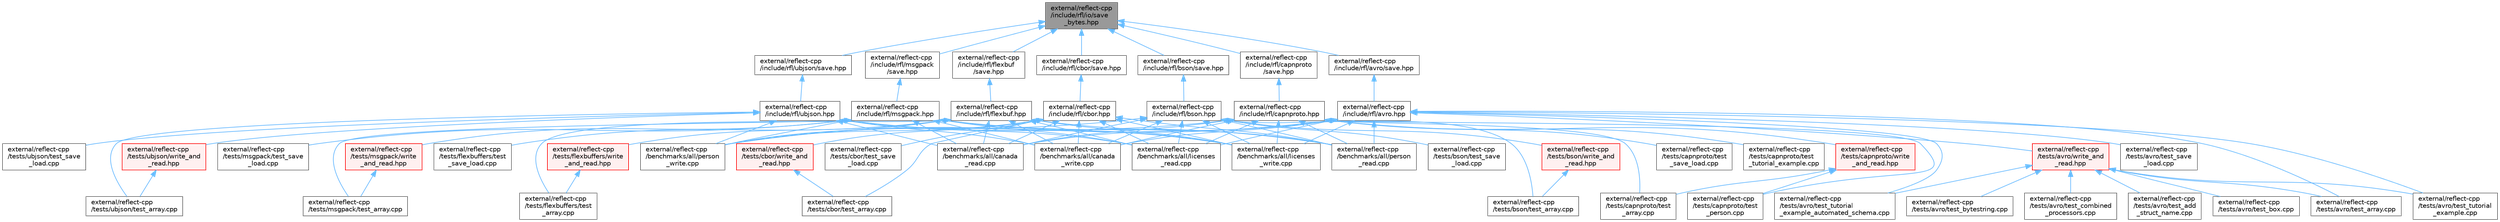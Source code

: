 digraph "external/reflect-cpp/include/rfl/io/save_bytes.hpp"
{
 // LATEX_PDF_SIZE
  bgcolor="transparent";
  edge [fontname=Helvetica,fontsize=10,labelfontname=Helvetica,labelfontsize=10];
  node [fontname=Helvetica,fontsize=10,shape=box,height=0.2,width=0.4];
  Node1 [id="Node000001",label="external/reflect-cpp\l/include/rfl/io/save\l_bytes.hpp",height=0.2,width=0.4,color="gray40", fillcolor="grey60", style="filled", fontcolor="black",tooltip=" "];
  Node1 -> Node2 [id="edge1_Node000001_Node000002",dir="back",color="steelblue1",style="solid",tooltip=" "];
  Node2 [id="Node000002",label="external/reflect-cpp\l/include/rfl/avro/save.hpp",height=0.2,width=0.4,color="grey40", fillcolor="white", style="filled",URL="$avro_2save_8hpp.html",tooltip=" "];
  Node2 -> Node3 [id="edge2_Node000002_Node000003",dir="back",color="steelblue1",style="solid",tooltip=" "];
  Node3 [id="Node000003",label="external/reflect-cpp\l/include/rfl/avro.hpp",height=0.2,width=0.4,color="grey40", fillcolor="white", style="filled",URL="$avro_8hpp.html",tooltip=" "];
  Node3 -> Node4 [id="edge3_Node000003_Node000004",dir="back",color="steelblue1",style="solid",tooltip=" "];
  Node4 [id="Node000004",label="external/reflect-cpp\l/benchmarks/all/canada\l_read.cpp",height=0.2,width=0.4,color="grey40", fillcolor="white", style="filled",URL="$canada__read_8cpp.html",tooltip=" "];
  Node3 -> Node5 [id="edge4_Node000003_Node000005",dir="back",color="steelblue1",style="solid",tooltip=" "];
  Node5 [id="Node000005",label="external/reflect-cpp\l/benchmarks/all/canada\l_write.cpp",height=0.2,width=0.4,color="grey40", fillcolor="white", style="filled",URL="$canada__write_8cpp.html",tooltip=" "];
  Node3 -> Node6 [id="edge5_Node000003_Node000006",dir="back",color="steelblue1",style="solid",tooltip=" "];
  Node6 [id="Node000006",label="external/reflect-cpp\l/benchmarks/all/licenses\l_read.cpp",height=0.2,width=0.4,color="grey40", fillcolor="white", style="filled",URL="$licenses__read_8cpp.html",tooltip=" "];
  Node3 -> Node7 [id="edge6_Node000003_Node000007",dir="back",color="steelblue1",style="solid",tooltip=" "];
  Node7 [id="Node000007",label="external/reflect-cpp\l/benchmarks/all/licenses\l_write.cpp",height=0.2,width=0.4,color="grey40", fillcolor="white", style="filled",URL="$licenses__write_8cpp.html",tooltip=" "];
  Node3 -> Node8 [id="edge7_Node000003_Node000008",dir="back",color="steelblue1",style="solid",tooltip=" "];
  Node8 [id="Node000008",label="external/reflect-cpp\l/benchmarks/all/person\l_read.cpp",height=0.2,width=0.4,color="grey40", fillcolor="white", style="filled",URL="$person__read_8cpp.html",tooltip=" "];
  Node3 -> Node9 [id="edge8_Node000003_Node000009",dir="back",color="steelblue1",style="solid",tooltip=" "];
  Node9 [id="Node000009",label="external/reflect-cpp\l/benchmarks/all/person\l_write.cpp",height=0.2,width=0.4,color="grey40", fillcolor="white", style="filled",URL="$person__write_8cpp.html",tooltip=" "];
  Node3 -> Node10 [id="edge9_Node000003_Node000010",dir="back",color="steelblue1",style="solid",tooltip=" "];
  Node10 [id="Node000010",label="external/reflect-cpp\l/tests/avro/test_array.cpp",height=0.2,width=0.4,color="grey40", fillcolor="white", style="filled",URL="$avro_2test__array_8cpp.html",tooltip=" "];
  Node3 -> Node11 [id="edge10_Node000003_Node000011",dir="back",color="steelblue1",style="solid",tooltip=" "];
  Node11 [id="Node000011",label="external/reflect-cpp\l/tests/avro/test_save\l_load.cpp",height=0.2,width=0.4,color="grey40", fillcolor="white", style="filled",URL="$avro_2test__save__load_8cpp.html",tooltip=" "];
  Node3 -> Node12 [id="edge11_Node000003_Node000012",dir="back",color="steelblue1",style="solid",tooltip=" "];
  Node12 [id="Node000012",label="external/reflect-cpp\l/tests/avro/test_tutorial\l_example.cpp",height=0.2,width=0.4,color="grey40", fillcolor="white", style="filled",URL="$avro_2test__tutorial__example_8cpp.html",tooltip=" "];
  Node3 -> Node13 [id="edge12_Node000003_Node000013",dir="back",color="steelblue1",style="solid",tooltip=" "];
  Node13 [id="Node000013",label="external/reflect-cpp\l/tests/avro/test_tutorial\l_example_automated_schema.cpp",height=0.2,width=0.4,color="grey40", fillcolor="white", style="filled",URL="$test__tutorial__example__automated__schema_8cpp.html",tooltip=" "];
  Node3 -> Node14 [id="edge13_Node000003_Node000014",dir="back",color="steelblue1",style="solid",tooltip=" "];
  Node14 [id="Node000014",label="external/reflect-cpp\l/tests/avro/write_and\l_read.hpp",height=0.2,width=0.4,color="red", fillcolor="#FFF0F0", style="filled",URL="$avro_2write__and__read_8hpp.html",tooltip=" "];
  Node14 -> Node15 [id="edge14_Node000014_Node000015",dir="back",color="steelblue1",style="solid",tooltip=" "];
  Node15 [id="Node000015",label="external/reflect-cpp\l/tests/avro/test_add\l_struct_name.cpp",height=0.2,width=0.4,color="grey40", fillcolor="white", style="filled",URL="$avro_2test__add__struct__name_8cpp.html",tooltip=" "];
  Node14 -> Node10 [id="edge15_Node000014_Node000010",dir="back",color="steelblue1",style="solid",tooltip=" "];
  Node14 -> Node16 [id="edge16_Node000014_Node000016",dir="back",color="steelblue1",style="solid",tooltip=" "];
  Node16 [id="Node000016",label="external/reflect-cpp\l/tests/avro/test_box.cpp",height=0.2,width=0.4,color="grey40", fillcolor="white", style="filled",URL="$avro_2test__box_8cpp.html",tooltip=" "];
  Node14 -> Node17 [id="edge17_Node000014_Node000017",dir="back",color="steelblue1",style="solid",tooltip=" "];
  Node17 [id="Node000017",label="external/reflect-cpp\l/tests/avro/test_bytestring.cpp",height=0.2,width=0.4,color="grey40", fillcolor="white", style="filled",URL="$avro_2test__bytestring_8cpp.html",tooltip=" "];
  Node14 -> Node18 [id="edge18_Node000014_Node000018",dir="back",color="steelblue1",style="solid",tooltip=" "];
  Node18 [id="Node000018",label="external/reflect-cpp\l/tests/avro/test_combined\l_processors.cpp",height=0.2,width=0.4,color="grey40", fillcolor="white", style="filled",URL="$avro_2test__combined__processors_8cpp.html",tooltip=" "];
  Node14 -> Node12 [id="edge19_Node000014_Node000012",dir="back",color="steelblue1",style="solid",tooltip=" "];
  Node14 -> Node13 [id="edge20_Node000014_Node000013",dir="back",color="steelblue1",style="solid",tooltip=" "];
  Node1 -> Node57 [id="edge21_Node000001_Node000057",dir="back",color="steelblue1",style="solid",tooltip=" "];
  Node57 [id="Node000057",label="external/reflect-cpp\l/include/rfl/bson/save.hpp",height=0.2,width=0.4,color="grey40", fillcolor="white", style="filled",URL="$bson_2save_8hpp.html",tooltip=" "];
  Node57 -> Node58 [id="edge22_Node000057_Node000058",dir="back",color="steelblue1",style="solid",tooltip=" "];
  Node58 [id="Node000058",label="external/reflect-cpp\l/include/rfl/bson.hpp",height=0.2,width=0.4,color="grey40", fillcolor="white", style="filled",URL="$bson_8hpp.html",tooltip=" "];
  Node58 -> Node4 [id="edge23_Node000058_Node000004",dir="back",color="steelblue1",style="solid",tooltip=" "];
  Node58 -> Node5 [id="edge24_Node000058_Node000005",dir="back",color="steelblue1",style="solid",tooltip=" "];
  Node58 -> Node6 [id="edge25_Node000058_Node000006",dir="back",color="steelblue1",style="solid",tooltip=" "];
  Node58 -> Node7 [id="edge26_Node000058_Node000007",dir="back",color="steelblue1",style="solid",tooltip=" "];
  Node58 -> Node8 [id="edge27_Node000058_Node000008",dir="back",color="steelblue1",style="solid",tooltip=" "];
  Node58 -> Node9 [id="edge28_Node000058_Node000009",dir="back",color="steelblue1",style="solid",tooltip=" "];
  Node58 -> Node59 [id="edge29_Node000058_Node000059",dir="back",color="steelblue1",style="solid",tooltip=" "];
  Node59 [id="Node000059",label="external/reflect-cpp\l/tests/bson/test_array.cpp",height=0.2,width=0.4,color="grey40", fillcolor="white", style="filled",URL="$bson_2test__array_8cpp.html",tooltip=" "];
  Node58 -> Node60 [id="edge30_Node000058_Node000060",dir="back",color="steelblue1",style="solid",tooltip=" "];
  Node60 [id="Node000060",label="external/reflect-cpp\l/tests/bson/test_save\l_load.cpp",height=0.2,width=0.4,color="grey40", fillcolor="white", style="filled",URL="$bson_2test__save__load_8cpp.html",tooltip=" "];
  Node58 -> Node61 [id="edge31_Node000058_Node000061",dir="back",color="steelblue1",style="solid",tooltip=" "];
  Node61 [id="Node000061",label="external/reflect-cpp\l/tests/bson/write_and\l_read.hpp",height=0.2,width=0.4,color="red", fillcolor="#FFF0F0", style="filled",URL="$bson_2write__and__read_8hpp.html",tooltip=" "];
  Node61 -> Node59 [id="edge32_Node000061_Node000059",dir="back",color="steelblue1",style="solid",tooltip=" "];
  Node1 -> Node98 [id="edge33_Node000001_Node000098",dir="back",color="steelblue1",style="solid",tooltip=" "];
  Node98 [id="Node000098",label="external/reflect-cpp\l/include/rfl/capnproto\l/save.hpp",height=0.2,width=0.4,color="grey40", fillcolor="white", style="filled",URL="$capnproto_2save_8hpp.html",tooltip=" "];
  Node98 -> Node99 [id="edge34_Node000098_Node000099",dir="back",color="steelblue1",style="solid",tooltip=" "];
  Node99 [id="Node000099",label="external/reflect-cpp\l/include/rfl/capnproto.hpp",height=0.2,width=0.4,color="grey40", fillcolor="white", style="filled",URL="$capnproto_8hpp.html",tooltip=" "];
  Node99 -> Node4 [id="edge35_Node000099_Node000004",dir="back",color="steelblue1",style="solid",tooltip=" "];
  Node99 -> Node5 [id="edge36_Node000099_Node000005",dir="back",color="steelblue1",style="solid",tooltip=" "];
  Node99 -> Node6 [id="edge37_Node000099_Node000006",dir="back",color="steelblue1",style="solid",tooltip=" "];
  Node99 -> Node7 [id="edge38_Node000099_Node000007",dir="back",color="steelblue1",style="solid",tooltip=" "];
  Node99 -> Node8 [id="edge39_Node000099_Node000008",dir="back",color="steelblue1",style="solid",tooltip=" "];
  Node99 -> Node9 [id="edge40_Node000099_Node000009",dir="back",color="steelblue1",style="solid",tooltip=" "];
  Node99 -> Node100 [id="edge41_Node000099_Node000100",dir="back",color="steelblue1",style="solid",tooltip=" "];
  Node100 [id="Node000100",label="external/reflect-cpp\l/tests/capnproto/test\l_array.cpp",height=0.2,width=0.4,color="grey40", fillcolor="white", style="filled",URL="$capnproto_2test__array_8cpp.html",tooltip=" "];
  Node99 -> Node101 [id="edge42_Node000099_Node000101",dir="back",color="steelblue1",style="solid",tooltip=" "];
  Node101 [id="Node000101",label="external/reflect-cpp\l/tests/capnproto/test\l_person.cpp",height=0.2,width=0.4,color="grey40", fillcolor="white", style="filled",URL="$test__person_8cpp.html",tooltip=" "];
  Node99 -> Node102 [id="edge43_Node000099_Node000102",dir="back",color="steelblue1",style="solid",tooltip=" "];
  Node102 [id="Node000102",label="external/reflect-cpp\l/tests/capnproto/test\l_save_load.cpp",height=0.2,width=0.4,color="grey40", fillcolor="white", style="filled",URL="$capnproto_2test__save__load_8cpp.html",tooltip=" "];
  Node99 -> Node103 [id="edge44_Node000099_Node000103",dir="back",color="steelblue1",style="solid",tooltip=" "];
  Node103 [id="Node000103",label="external/reflect-cpp\l/tests/capnproto/test\l_tutorial_example.cpp",height=0.2,width=0.4,color="grey40", fillcolor="white", style="filled",URL="$capnproto_2test__tutorial__example_8cpp.html",tooltip=" "];
  Node99 -> Node104 [id="edge45_Node000099_Node000104",dir="back",color="steelblue1",style="solid",tooltip=" "];
  Node104 [id="Node000104",label="external/reflect-cpp\l/tests/capnproto/write\l_and_read.hpp",height=0.2,width=0.4,color="red", fillcolor="#FFF0F0", style="filled",URL="$capnproto_2write__and__read_8hpp.html",tooltip=" "];
  Node104 -> Node100 [id="edge46_Node000104_Node000100",dir="back",color="steelblue1",style="solid",tooltip=" "];
  Node104 -> Node101 [id="edge47_Node000104_Node000101",dir="back",color="steelblue1",style="solid",tooltip=" "];
  Node1 -> Node146 [id="edge48_Node000001_Node000146",dir="back",color="steelblue1",style="solid",tooltip=" "];
  Node146 [id="Node000146",label="external/reflect-cpp\l/include/rfl/cbor/save.hpp",height=0.2,width=0.4,color="grey40", fillcolor="white", style="filled",URL="$cbor_2save_8hpp.html",tooltip=" "];
  Node146 -> Node147 [id="edge49_Node000146_Node000147",dir="back",color="steelblue1",style="solid",tooltip=" "];
  Node147 [id="Node000147",label="external/reflect-cpp\l/include/rfl/cbor.hpp",height=0.2,width=0.4,color="grey40", fillcolor="white", style="filled",URL="$cbor_8hpp.html",tooltip=" "];
  Node147 -> Node4 [id="edge50_Node000147_Node000004",dir="back",color="steelblue1",style="solid",tooltip=" "];
  Node147 -> Node5 [id="edge51_Node000147_Node000005",dir="back",color="steelblue1",style="solid",tooltip=" "];
  Node147 -> Node6 [id="edge52_Node000147_Node000006",dir="back",color="steelblue1",style="solid",tooltip=" "];
  Node147 -> Node7 [id="edge53_Node000147_Node000007",dir="back",color="steelblue1",style="solid",tooltip=" "];
  Node147 -> Node8 [id="edge54_Node000147_Node000008",dir="back",color="steelblue1",style="solid",tooltip=" "];
  Node147 -> Node9 [id="edge55_Node000147_Node000009",dir="back",color="steelblue1",style="solid",tooltip=" "];
  Node147 -> Node148 [id="edge56_Node000147_Node000148",dir="back",color="steelblue1",style="solid",tooltip=" "];
  Node148 [id="Node000148",label="external/reflect-cpp\l/tests/cbor/test_array.cpp",height=0.2,width=0.4,color="grey40", fillcolor="white", style="filled",URL="$cbor_2test__array_8cpp.html",tooltip=" "];
  Node147 -> Node149 [id="edge57_Node000147_Node000149",dir="back",color="steelblue1",style="solid",tooltip=" "];
  Node149 [id="Node000149",label="external/reflect-cpp\l/tests/cbor/test_save\l_load.cpp",height=0.2,width=0.4,color="grey40", fillcolor="white", style="filled",URL="$cbor_2test__save__load_8cpp.html",tooltip=" "];
  Node147 -> Node150 [id="edge58_Node000147_Node000150",dir="back",color="steelblue1",style="solid",tooltip=" "];
  Node150 [id="Node000150",label="external/reflect-cpp\l/tests/cbor/write_and\l_read.hpp",height=0.2,width=0.4,color="red", fillcolor="#FFF0F0", style="filled",URL="$cbor_2write__and__read_8hpp.html",tooltip=" "];
  Node150 -> Node148 [id="edge59_Node000150_Node000148",dir="back",color="steelblue1",style="solid",tooltip=" "];
  Node1 -> Node188 [id="edge60_Node000001_Node000188",dir="back",color="steelblue1",style="solid",tooltip=" "];
  Node188 [id="Node000188",label="external/reflect-cpp\l/include/rfl/flexbuf\l/save.hpp",height=0.2,width=0.4,color="grey40", fillcolor="white", style="filled",URL="$flexbuf_2save_8hpp.html",tooltip=" "];
  Node188 -> Node189 [id="edge61_Node000188_Node000189",dir="back",color="steelblue1",style="solid",tooltip=" "];
  Node189 [id="Node000189",label="external/reflect-cpp\l/include/rfl/flexbuf.hpp",height=0.2,width=0.4,color="grey40", fillcolor="white", style="filled",URL="$flexbuf_8hpp.html",tooltip=" "];
  Node189 -> Node4 [id="edge62_Node000189_Node000004",dir="back",color="steelblue1",style="solid",tooltip=" "];
  Node189 -> Node5 [id="edge63_Node000189_Node000005",dir="back",color="steelblue1",style="solid",tooltip=" "];
  Node189 -> Node6 [id="edge64_Node000189_Node000006",dir="back",color="steelblue1",style="solid",tooltip=" "];
  Node189 -> Node7 [id="edge65_Node000189_Node000007",dir="back",color="steelblue1",style="solid",tooltip=" "];
  Node189 -> Node8 [id="edge66_Node000189_Node000008",dir="back",color="steelblue1",style="solid",tooltip=" "];
  Node189 -> Node9 [id="edge67_Node000189_Node000009",dir="back",color="steelblue1",style="solid",tooltip=" "];
  Node189 -> Node190 [id="edge68_Node000189_Node000190",dir="back",color="steelblue1",style="solid",tooltip=" "];
  Node190 [id="Node000190",label="external/reflect-cpp\l/tests/flexbuffers/test\l_array.cpp",height=0.2,width=0.4,color="grey40", fillcolor="white", style="filled",URL="$flexbuffers_2test__array_8cpp.html",tooltip=" "];
  Node189 -> Node191 [id="edge69_Node000189_Node000191",dir="back",color="steelblue1",style="solid",tooltip=" "];
  Node191 [id="Node000191",label="external/reflect-cpp\l/tests/flexbuffers/test\l_save_load.cpp",height=0.2,width=0.4,color="grey40", fillcolor="white", style="filled",URL="$flexbuffers_2test__save__load_8cpp.html",tooltip=" "];
  Node189 -> Node192 [id="edge70_Node000189_Node000192",dir="back",color="steelblue1",style="solid",tooltip=" "];
  Node192 [id="Node000192",label="external/reflect-cpp\l/tests/flexbuffers/write\l_and_read.hpp",height=0.2,width=0.4,color="red", fillcolor="#FFF0F0", style="filled",URL="$flexbuffers_2write__and__read_8hpp.html",tooltip=" "];
  Node192 -> Node190 [id="edge71_Node000192_Node000190",dir="back",color="steelblue1",style="solid",tooltip=" "];
  Node1 -> Node229 [id="edge72_Node000001_Node000229",dir="back",color="steelblue1",style="solid",tooltip=" "];
  Node229 [id="Node000229",label="external/reflect-cpp\l/include/rfl/msgpack\l/save.hpp",height=0.2,width=0.4,color="grey40", fillcolor="white", style="filled",URL="$msgpack_2save_8hpp.html",tooltip=" "];
  Node229 -> Node230 [id="edge73_Node000229_Node000230",dir="back",color="steelblue1",style="solid",tooltip=" "];
  Node230 [id="Node000230",label="external/reflect-cpp\l/include/rfl/msgpack.hpp",height=0.2,width=0.4,color="grey40", fillcolor="white", style="filled",URL="$msgpack_8hpp.html",tooltip=" "];
  Node230 -> Node4 [id="edge74_Node000230_Node000004",dir="back",color="steelblue1",style="solid",tooltip=" "];
  Node230 -> Node5 [id="edge75_Node000230_Node000005",dir="back",color="steelblue1",style="solid",tooltip=" "];
  Node230 -> Node6 [id="edge76_Node000230_Node000006",dir="back",color="steelblue1",style="solid",tooltip=" "];
  Node230 -> Node7 [id="edge77_Node000230_Node000007",dir="back",color="steelblue1",style="solid",tooltip=" "];
  Node230 -> Node8 [id="edge78_Node000230_Node000008",dir="back",color="steelblue1",style="solid",tooltip=" "];
  Node230 -> Node9 [id="edge79_Node000230_Node000009",dir="back",color="steelblue1",style="solid",tooltip=" "];
  Node230 -> Node231 [id="edge80_Node000230_Node000231",dir="back",color="steelblue1",style="solid",tooltip=" "];
  Node231 [id="Node000231",label="external/reflect-cpp\l/tests/msgpack/test_array.cpp",height=0.2,width=0.4,color="grey40", fillcolor="white", style="filled",URL="$msgpack_2test__array_8cpp.html",tooltip=" "];
  Node230 -> Node232 [id="edge81_Node000230_Node000232",dir="back",color="steelblue1",style="solid",tooltip=" "];
  Node232 [id="Node000232",label="external/reflect-cpp\l/tests/msgpack/test_save\l_load.cpp",height=0.2,width=0.4,color="grey40", fillcolor="white", style="filled",URL="$msgpack_2test__save__load_8cpp.html",tooltip=" "];
  Node230 -> Node233 [id="edge82_Node000230_Node000233",dir="back",color="steelblue1",style="solid",tooltip=" "];
  Node233 [id="Node000233",label="external/reflect-cpp\l/tests/msgpack/write\l_and_read.hpp",height=0.2,width=0.4,color="red", fillcolor="#FFF0F0", style="filled",URL="$msgpack_2write__and__read_8hpp.html",tooltip=" "];
  Node233 -> Node231 [id="edge83_Node000233_Node000231",dir="back",color="steelblue1",style="solid",tooltip=" "];
  Node1 -> Node273 [id="edge84_Node000001_Node000273",dir="back",color="steelblue1",style="solid",tooltip=" "];
  Node273 [id="Node000273",label="external/reflect-cpp\l/include/rfl/ubjson/save.hpp",height=0.2,width=0.4,color="grey40", fillcolor="white", style="filled",URL="$ubjson_2save_8hpp.html",tooltip=" "];
  Node273 -> Node274 [id="edge85_Node000273_Node000274",dir="back",color="steelblue1",style="solid",tooltip=" "];
  Node274 [id="Node000274",label="external/reflect-cpp\l/include/rfl/ubjson.hpp",height=0.2,width=0.4,color="grey40", fillcolor="white", style="filled",URL="$ubjson_8hpp.html",tooltip=" "];
  Node274 -> Node4 [id="edge86_Node000274_Node000004",dir="back",color="steelblue1",style="solid",tooltip=" "];
  Node274 -> Node5 [id="edge87_Node000274_Node000005",dir="back",color="steelblue1",style="solid",tooltip=" "];
  Node274 -> Node6 [id="edge88_Node000274_Node000006",dir="back",color="steelblue1",style="solid",tooltip=" "];
  Node274 -> Node7 [id="edge89_Node000274_Node000007",dir="back",color="steelblue1",style="solid",tooltip=" "];
  Node274 -> Node8 [id="edge90_Node000274_Node000008",dir="back",color="steelblue1",style="solid",tooltip=" "];
  Node274 -> Node9 [id="edge91_Node000274_Node000009",dir="back",color="steelblue1",style="solid",tooltip=" "];
  Node274 -> Node275 [id="edge92_Node000274_Node000275",dir="back",color="steelblue1",style="solid",tooltip=" "];
  Node275 [id="Node000275",label="external/reflect-cpp\l/tests/ubjson/test_array.cpp",height=0.2,width=0.4,color="grey40", fillcolor="white", style="filled",URL="$ubjson_2test__array_8cpp.html",tooltip=" "];
  Node274 -> Node276 [id="edge93_Node000274_Node000276",dir="back",color="steelblue1",style="solid",tooltip=" "];
  Node276 [id="Node000276",label="external/reflect-cpp\l/tests/ubjson/test_save\l_load.cpp",height=0.2,width=0.4,color="grey40", fillcolor="white", style="filled",URL="$ubjson_2test__save__load_8cpp.html",tooltip=" "];
  Node274 -> Node277 [id="edge94_Node000274_Node000277",dir="back",color="steelblue1",style="solid",tooltip=" "];
  Node277 [id="Node000277",label="external/reflect-cpp\l/tests/ubjson/write_and\l_read.hpp",height=0.2,width=0.4,color="red", fillcolor="#FFF0F0", style="filled",URL="$ubjson_2write__and__read_8hpp.html",tooltip=" "];
  Node277 -> Node275 [id="edge95_Node000277_Node000275",dir="back",color="steelblue1",style="solid",tooltip=" "];
}
